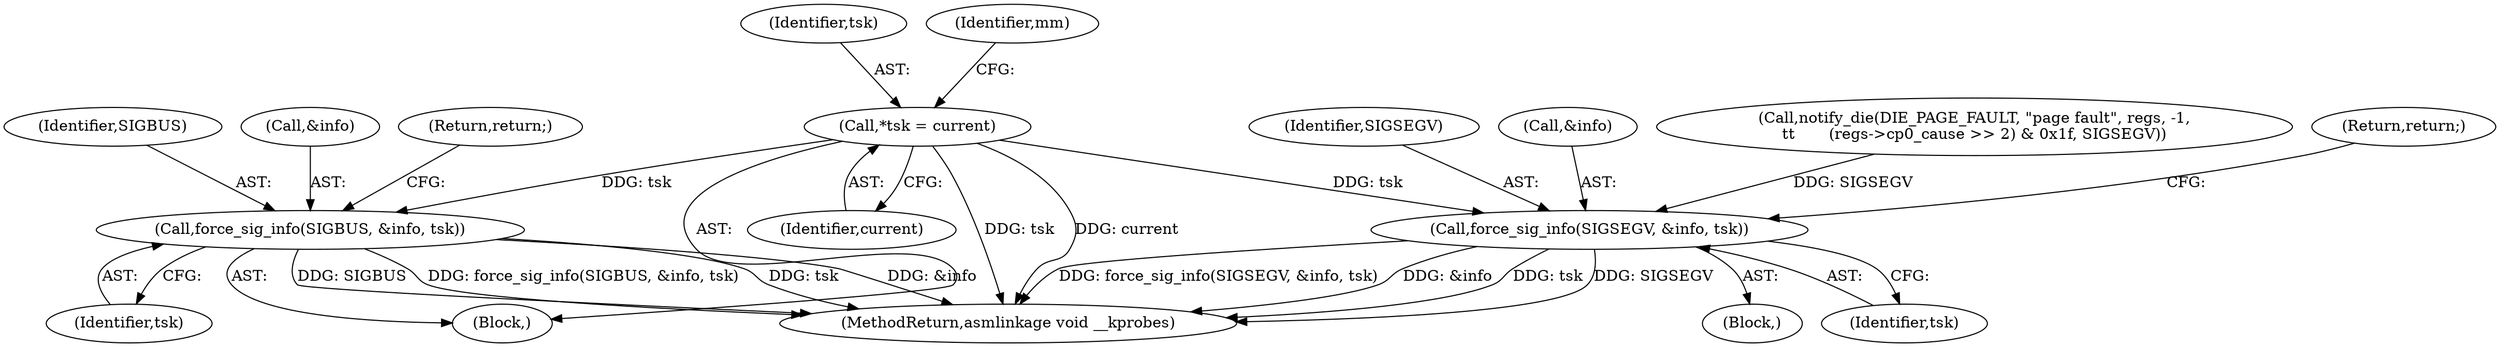 digraph "0_linux_a8b0ca17b80e92faab46ee7179ba9e99ccb61233_14@pointer" {
"1000124" [label="(Call,*tsk = current)"];
"1000467" [label="(Call,force_sig_info(SIGSEGV, &info, tsk))"];
"1000565" [label="(Call,force_sig_info(SIGBUS, &info, tsk))"];
"1000570" [label="(Return,return;)"];
"1000118" [label="(Block,)"];
"1000410" [label="(Block,)"];
"1000659" [label="(MethodReturn,asmlinkage void __kprobes)"];
"1000125" [label="(Identifier,tsk)"];
"1000160" [label="(Call,notify_die(DIE_PAGE_FAULT, \"page fault\", regs, -1,\n\t\t       (regs->cp0_cause >> 2) & 0x1f, SIGSEGV))"];
"1000472" [label="(Return,return;)"];
"1000566" [label="(Identifier,SIGBUS)"];
"1000565" [label="(Call,force_sig_info(SIGBUS, &info, tsk))"];
"1000471" [label="(Identifier,tsk)"];
"1000569" [label="(Identifier,tsk)"];
"1000468" [label="(Identifier,SIGSEGV)"];
"1000129" [label="(Identifier,mm)"];
"1000124" [label="(Call,*tsk = current)"];
"1000469" [label="(Call,&info)"];
"1000467" [label="(Call,force_sig_info(SIGSEGV, &info, tsk))"];
"1000567" [label="(Call,&info)"];
"1000126" [label="(Identifier,current)"];
"1000124" -> "1000118"  [label="AST: "];
"1000124" -> "1000126"  [label="CFG: "];
"1000125" -> "1000124"  [label="AST: "];
"1000126" -> "1000124"  [label="AST: "];
"1000129" -> "1000124"  [label="CFG: "];
"1000124" -> "1000659"  [label="DDG: current"];
"1000124" -> "1000659"  [label="DDG: tsk"];
"1000124" -> "1000467"  [label="DDG: tsk"];
"1000124" -> "1000565"  [label="DDG: tsk"];
"1000467" -> "1000410"  [label="AST: "];
"1000467" -> "1000471"  [label="CFG: "];
"1000468" -> "1000467"  [label="AST: "];
"1000469" -> "1000467"  [label="AST: "];
"1000471" -> "1000467"  [label="AST: "];
"1000472" -> "1000467"  [label="CFG: "];
"1000467" -> "1000659"  [label="DDG: SIGSEGV"];
"1000467" -> "1000659"  [label="DDG: force_sig_info(SIGSEGV, &info, tsk)"];
"1000467" -> "1000659"  [label="DDG: &info"];
"1000467" -> "1000659"  [label="DDG: tsk"];
"1000160" -> "1000467"  [label="DDG: SIGSEGV"];
"1000565" -> "1000118"  [label="AST: "];
"1000565" -> "1000569"  [label="CFG: "];
"1000566" -> "1000565"  [label="AST: "];
"1000567" -> "1000565"  [label="AST: "];
"1000569" -> "1000565"  [label="AST: "];
"1000570" -> "1000565"  [label="CFG: "];
"1000565" -> "1000659"  [label="DDG: tsk"];
"1000565" -> "1000659"  [label="DDG: SIGBUS"];
"1000565" -> "1000659"  [label="DDG: &info"];
"1000565" -> "1000659"  [label="DDG: force_sig_info(SIGBUS, &info, tsk)"];
}
